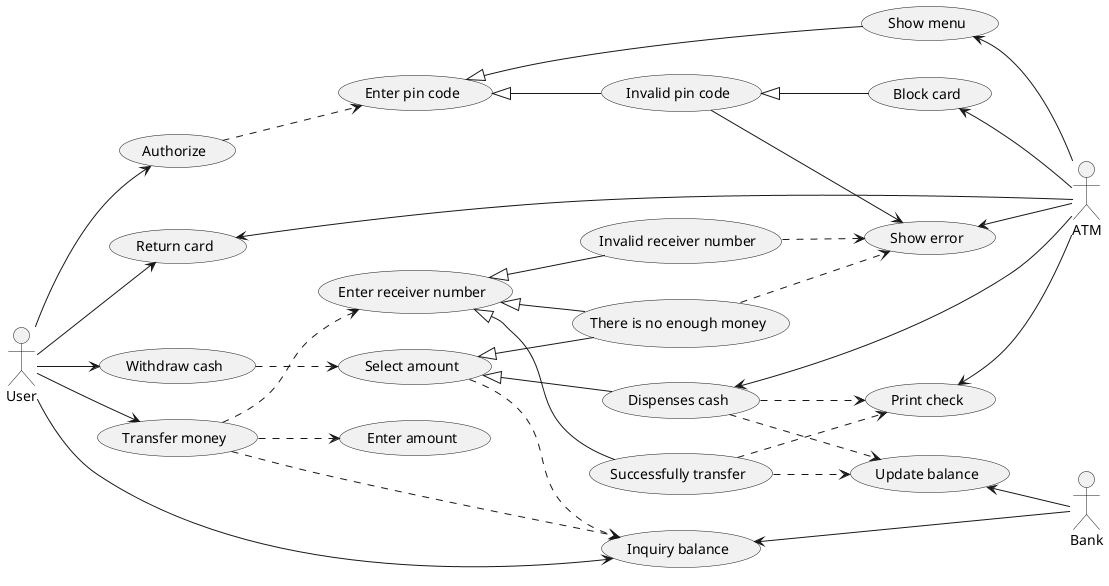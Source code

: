 @startuml
left to right direction

actor User
actor ATM
actor Bank

User --> (Authorize)
    (Authorize) ..> (Enter pin code)
        (Enter pin code)
            (Enter pin code) <|-- (Show menu)
            (Enter pin code) <|-- (Invalid pin code)
                (Invalid pin code) <|-- (Block card)
                (Invalid pin code) --> (Show error)
User --> (Inquiry balance)
User --> (Withdraw cash)
    (Withdraw cash) ..> (Select amount)
    (Select amount) ..> (Inquiry balance)
    (Select amount) <|-- (Dispenses cash)
        (Dispenses cash) ..> (Update balance)
        (Dispenses cash) ..> (Print check)
    (Select amount) <|-- (There is no enough money)
        (There is no enough money) ..> (Show error)
User --> (Transfer money)
    (Transfer money) ..> (Inquiry balance)
    (Transfer money) ..> (Enter amount)
    (Transfer money) ..> (Enter receiver number)
        (Enter receiver number) <|-- (Successfully transfer)
            (Successfully transfer) ..> (Update balance)
            (Successfully transfer) ..> (Print check)
        (Enter receiver number) <|-- (There is no enough money)
        (Enter receiver number) <|-- (Invalid receiver number)
            (Invalid receiver number) ..> (Show error)
User --> (Return card)

(Show menu) <-- ATM
(Show error) <-- ATM
(Dispenses cash) <-- ATM
(Return card) <-- ATM
(Print check) <-- ATM
(Block card) <-- ATM

(Inquiry balance) <-- Bank
(Update balance) <-- Bank
@enduml
